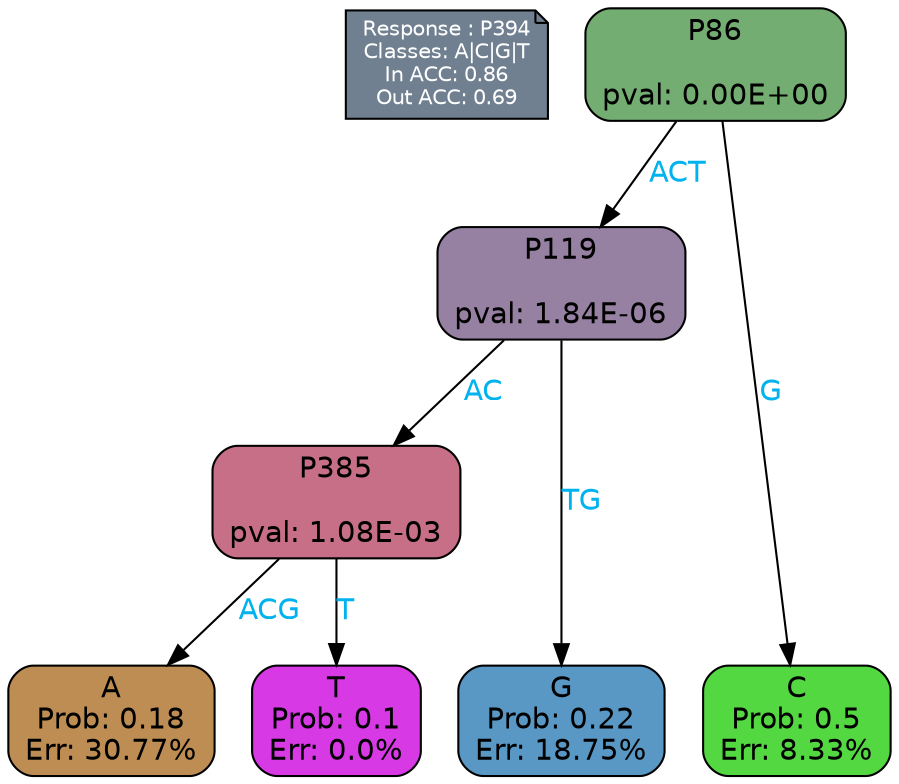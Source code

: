 digraph Tree {
node [shape=box, style="filled, rounded", color="black", fontname=helvetica] ;
graph [ranksep=equally, splines=polylines, bgcolor=transparent, dpi=600] ;
edge [fontname=helvetica] ;
LEGEND [label="Response : P394
Classes: A|C|G|T
In ACC: 0.86
Out ACC: 0.69
",shape=note,align=left,style=filled,fillcolor="slategray",fontcolor="white",fontsize=10];1 [label="P86

pval: 0.00E+00", fillcolor="#74ad72"] ;
2 [label="P119

pval: 1.84E-06", fillcolor="#9681a2"] ;
3 [label="P385

pval: 1.08E-03", fillcolor="#c76f86"] ;
4 [label="A
Prob: 0.18
Err: 30.77%", fillcolor="#be8d53"] ;
5 [label="T
Prob: 0.1
Err: 0.0%", fillcolor="#d739e5"] ;
6 [label="G
Prob: 0.22
Err: 18.75%", fillcolor="#5997c4"] ;
7 [label="C
Prob: 0.5
Err: 8.33%", fillcolor="#53d842"] ;
1 -> 2 [label="ACT",fontcolor=deepskyblue2] ;
1 -> 7 [label="G",fontcolor=deepskyblue2] ;
2 -> 3 [label="AC",fontcolor=deepskyblue2] ;
2 -> 6 [label="TG",fontcolor=deepskyblue2] ;
3 -> 4 [label="ACG",fontcolor=deepskyblue2] ;
3 -> 5 [label="T",fontcolor=deepskyblue2] ;
{rank = same; 4;5;6;7;}{rank = same; LEGEND;1;}}